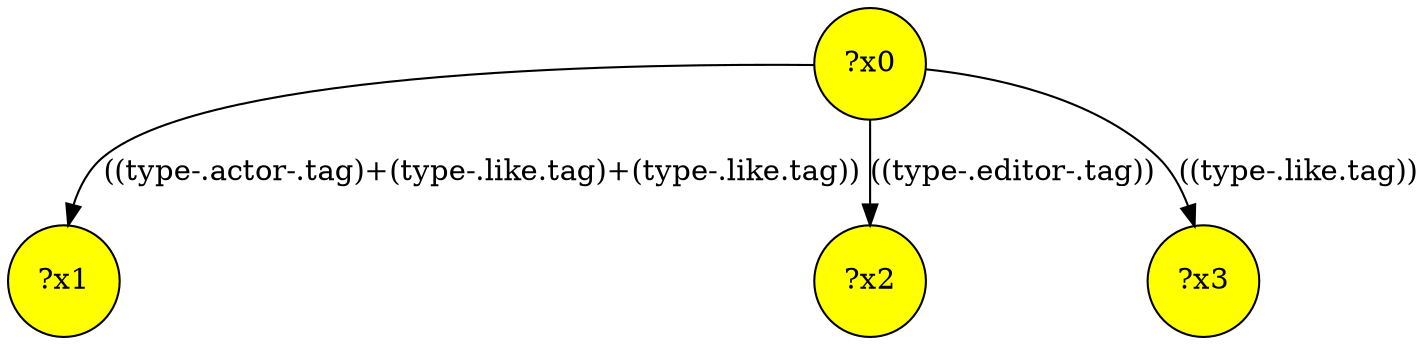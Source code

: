 digraph g {
	x1 [fillcolor="yellow", style="filled," shape=circle, label="?x1"];
	x2 [fillcolor="yellow", style="filled," shape=circle, label="?x2"];
	x3 [fillcolor="yellow", style="filled," shape=circle, label="?x3"];
	x0 [fillcolor="yellow", style="filled," shape=circle, label="?x0"];
	x0 -> x1 [label="((type-.actor-.tag)+(type-.like.tag)+(type-.like.tag))"];
	x0 -> x2 [label="((type-.editor-.tag))"];
	x0 -> x3 [label="((type-.like.tag))"];
}
